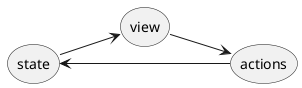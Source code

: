 @startuml
left to right direction
storage s as "state"
storage a as "actions"
storage v as "view"
a --> s
s --> v
v --> a
@enduml